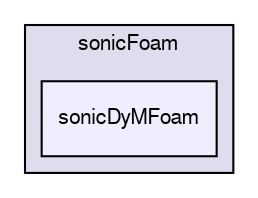 digraph "applications/solvers/compressible/sonicFoam/sonicDyMFoam" {
  bgcolor=transparent;
  compound=true
  node [ fontsize="10", fontname="FreeSans"];
  edge [ labelfontsize="10", labelfontname="FreeSans"];
  subgraph clusterdir_5c7741d678abb4eb6f65432f0716c51d {
    graph [ bgcolor="#ddddee", pencolor="black", label="sonicFoam" fontname="FreeSans", fontsize="10", URL="dir_5c7741d678abb4eb6f65432f0716c51d.html"]
  dir_a3b7cfc6d4caf9b4db7acac63cbf1de1 [shape=box, label="sonicDyMFoam", style="filled", fillcolor="#eeeeff", pencolor="black", URL="dir_a3b7cfc6d4caf9b4db7acac63cbf1de1.html"];
  }
}
